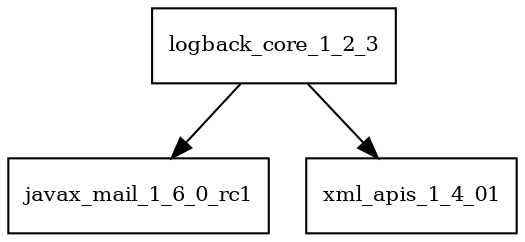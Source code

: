 digraph logback_core_1_2_3_dependencies {
  node [shape = box, fontsize=10.0];
  logback_core_1_2_3 -> javax_mail_1_6_0_rc1;
  logback_core_1_2_3 -> xml_apis_1_4_01;
}
